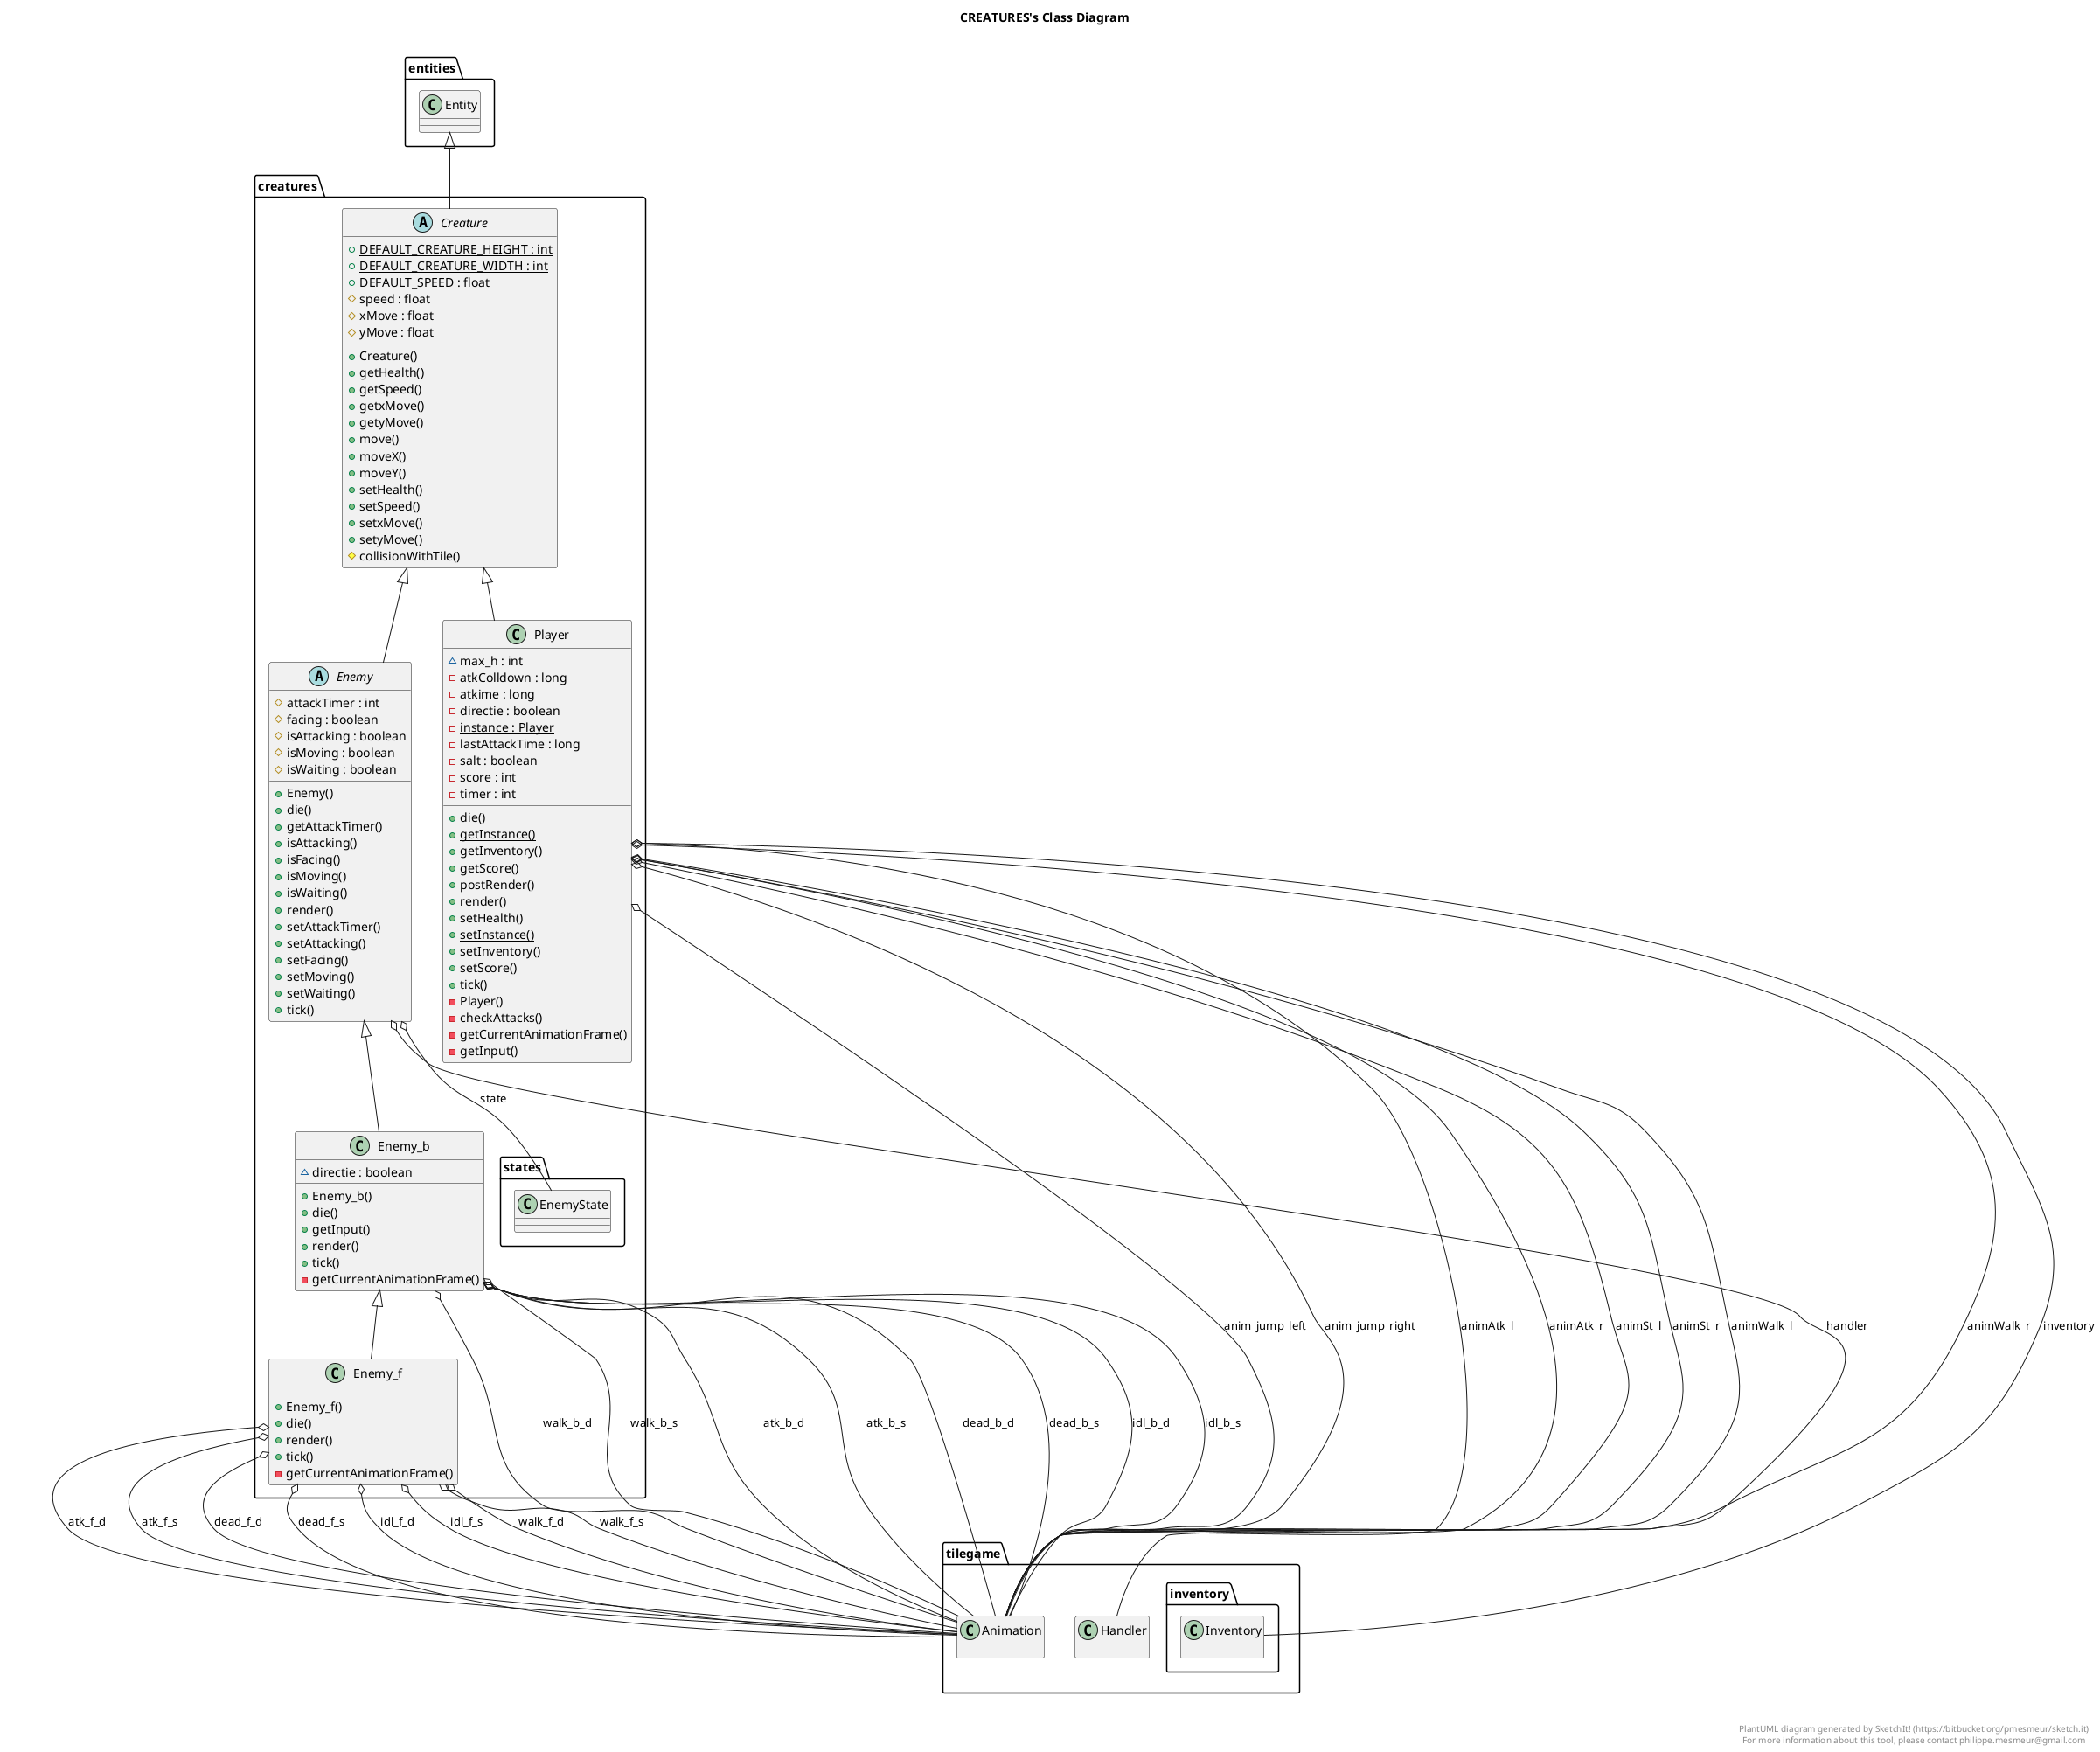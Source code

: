 @startuml

title __CREATURES's Class Diagram__\n

  namespace creatures {
    abstract class creatures.Creature {
        {static} + DEFAULT_CREATURE_HEIGHT : int
        {static} + DEFAULT_CREATURE_WIDTH : int
        {static} + DEFAULT_SPEED : float
        # speed : float
        # xMove : float
        # yMove : float
        + Creature()
        + getHealth()
        + getSpeed()
        + getxMove()
        + getyMove()
        + move()
        + moveX()
        + moveY()
        + setHealth()
        + setSpeed()
        + setxMove()
        + setyMove()
        # collisionWithTile()
    }
  }
  

  namespace creatures {
    abstract class creatures.Enemy {
        # attackTimer : int
        # facing : boolean
        # isAttacking : boolean
        # isMoving : boolean
        # isWaiting : boolean
        + Enemy()
        + die()
        + getAttackTimer()
        + isAttacking()
        + isFacing()
        + isMoving()
        + isWaiting()
        + render()
        + setAttackTimer()
        + setAttacking()
        + setFacing()
        + setMoving()
        + setWaiting()
        + tick()
    }
  }
  

  namespace creatures {
    class creatures.Enemy_b {
        ~ directie : boolean
        + Enemy_b()
        + die()
        + getInput()
        + render()
        + tick()
        - getCurrentAnimationFrame()
    }
  }
  

  namespace creatures {
    class creatures.Enemy_f {
        + Enemy_f()
        + die()
        + render()
        + tick()
        - getCurrentAnimationFrame()
    }
  }
  

  namespace creatures {
    class creatures.Player {
        ~ max_h : int
        - atkColldown : long
        - atkime : long
        - directie : boolean
        {static} - instance : Player
        - lastAttackTime : long
        - salt : boolean
        - score : int
        - timer : int
        + die()
        {static} + getInstance()
        + getInventory()
        + getScore()
        + postRender()
        + render()
        + setHealth()
        {static} + setInstance()
        + setInventory()
        + setScore()
        + tick()
        - Player()
        - checkAttacks()
        - getCurrentAnimationFrame()
        - getInput()
    }
  }
  

  creatures.Creature -up-|> entities.Entity
  creatures.Enemy -up-|> creatures.Creature
  creatures.Enemy o-- tilegame.Handler : handler
  creatures.Enemy o-- creatures.states.EnemyState : state
  creatures.Enemy_b -up-|> creatures.Enemy
  creatures.Enemy_b o-- tilegame.Animation : atk_b_d
  creatures.Enemy_b o-- tilegame.Animation : atk_b_s
  creatures.Enemy_b o-- tilegame.Animation : dead_b_d
  creatures.Enemy_b o-- tilegame.Animation : dead_b_s
  creatures.Enemy_b o-- tilegame.Animation : idl_b_d
  creatures.Enemy_b o-- tilegame.Animation : idl_b_s
  creatures.Enemy_b o-- tilegame.Animation : walk_b_d
  creatures.Enemy_b o-- tilegame.Animation : walk_b_s
  creatures.Enemy_f -up-|> creatures.Enemy_b
  creatures.Enemy_f o-- tilegame.Animation : atk_f_d
  creatures.Enemy_f o-- tilegame.Animation : atk_f_s
  creatures.Enemy_f o-- tilegame.Animation : dead_f_d
  creatures.Enemy_f o-- tilegame.Animation : dead_f_s
  creatures.Enemy_f o-- tilegame.Animation : idl_f_d
  creatures.Enemy_f o-- tilegame.Animation : idl_f_s
  creatures.Enemy_f o-- tilegame.Animation : walk_f_d
  creatures.Enemy_f o-- tilegame.Animation : walk_f_s
  creatures.Player -up-|> creatures.Creature
  creatures.Player o-- tilegame.Animation : animAtk_l
  creatures.Player o-- tilegame.Animation : animAtk_r
  creatures.Player o-- tilegame.Animation : animSt_l
  creatures.Player o-- tilegame.Animation : animSt_r
  creatures.Player o-- tilegame.Animation : animWalk_l
  creatures.Player o-- tilegame.Animation : animWalk_r
  creatures.Player o-- tilegame.Animation : anim_jump_left
  creatures.Player o-- tilegame.Animation : anim_jump_right
  creatures.Player o-- tilegame.inventory.Inventory : inventory


right footer


PlantUML diagram generated by SketchIt! (https://bitbucket.org/pmesmeur/sketch.it)
For more information about this tool, please contact philippe.mesmeur@gmail.com
endfooter

@enduml
